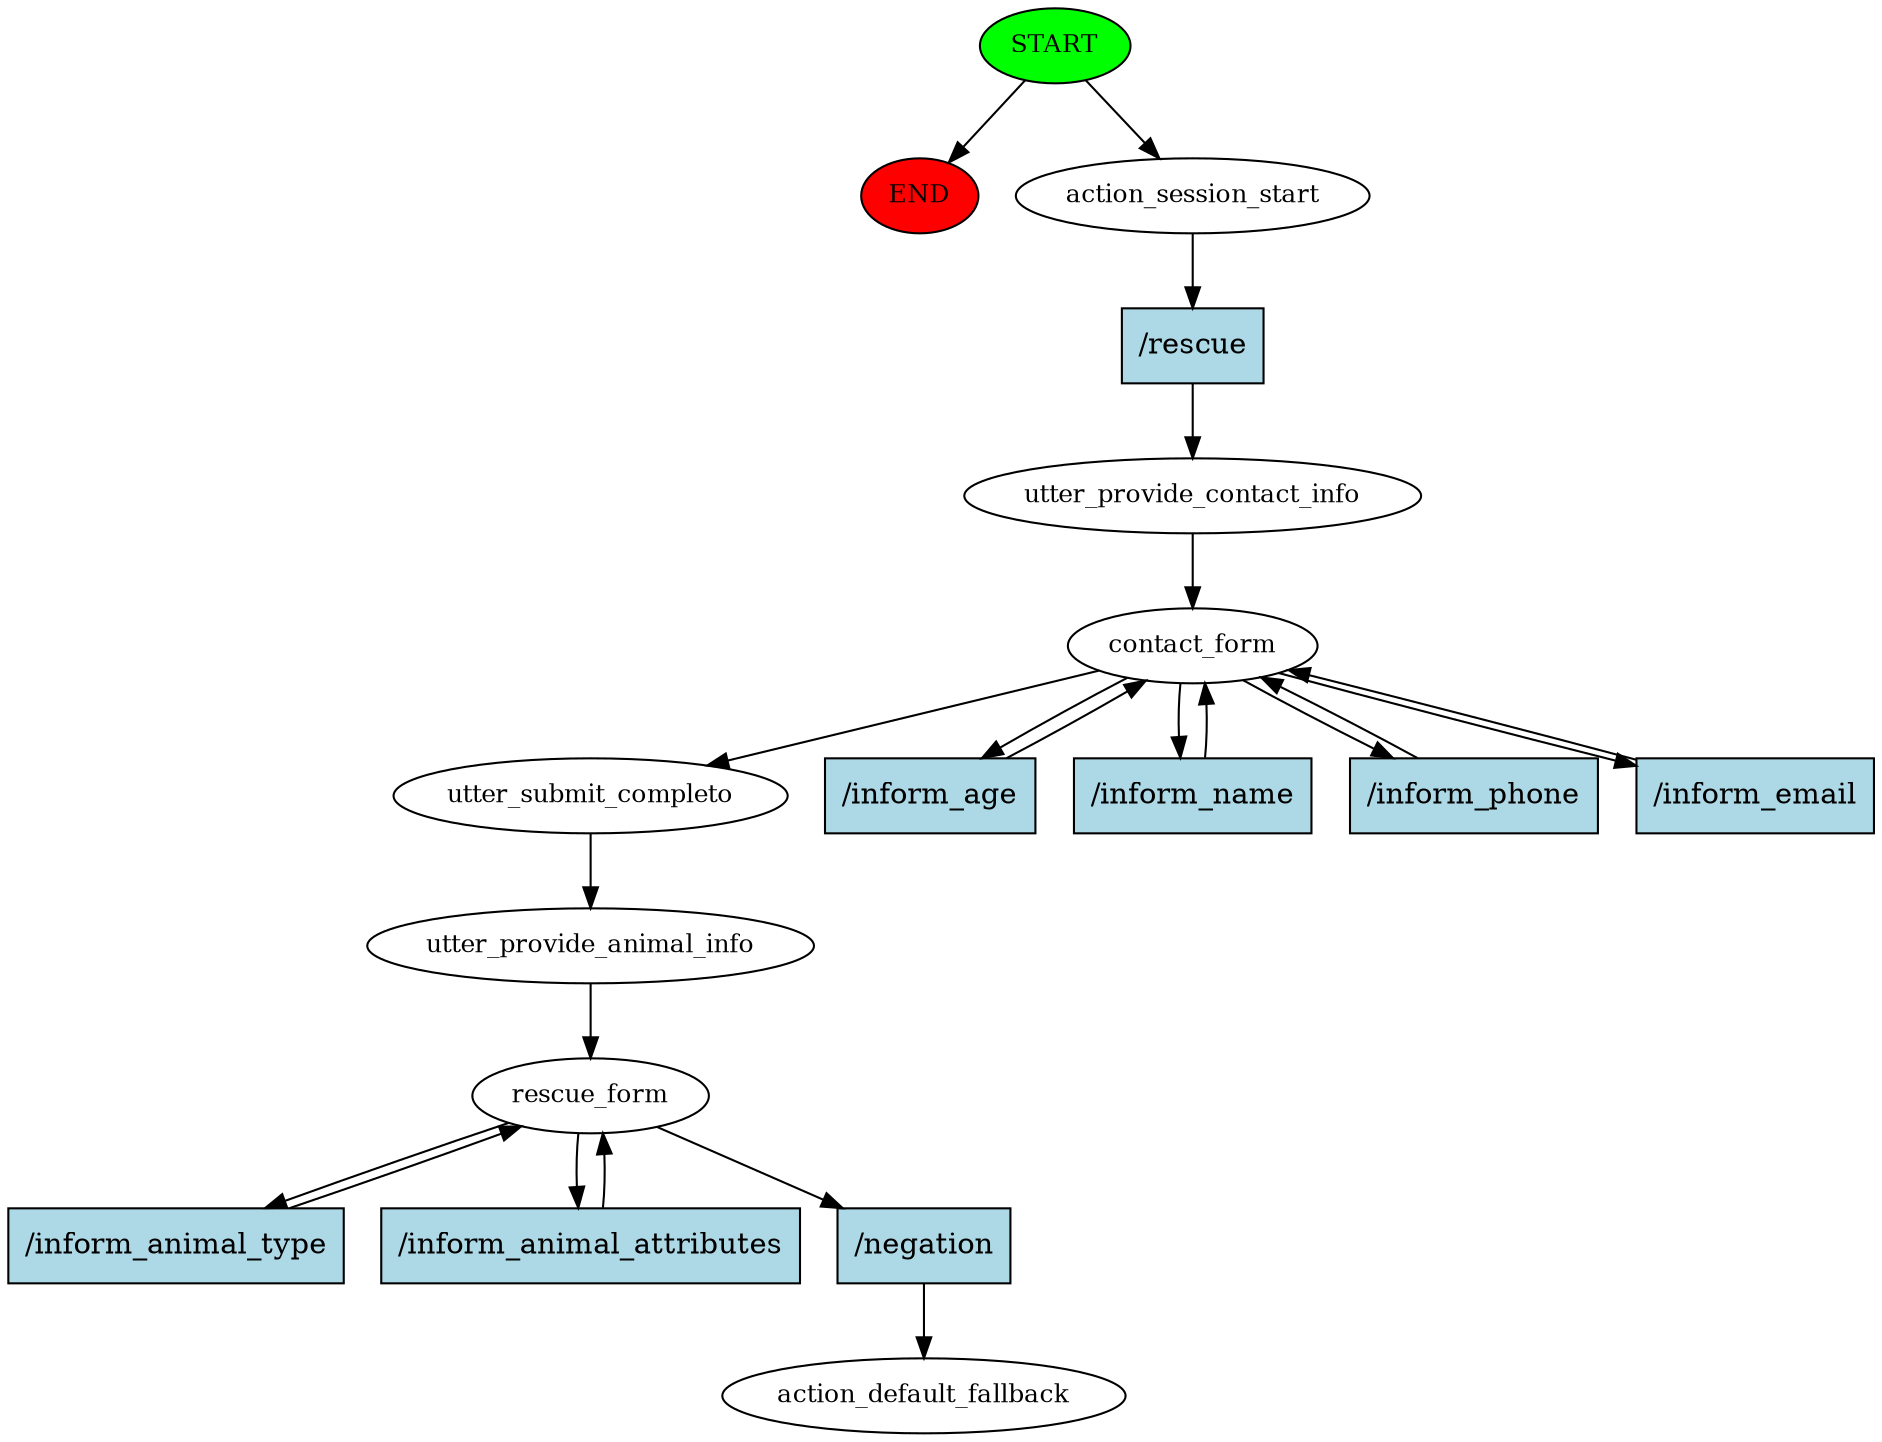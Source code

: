 digraph  {
0 [class="start active", fillcolor=green, fontsize=12, label=START, style=filled];
"-1" [class=end, fillcolor=red, fontsize=12, label=END, style=filled];
1 [class=active, fontsize=12, label=action_session_start];
2 [class=active, fontsize=12, label=utter_provide_contact_info];
3 [class=active, fontsize=12, label=contact_form];
8 [class=active, fontsize=12, label=utter_submit_completo];
9 [class=active, fontsize=12, label=utter_provide_animal_info];
10 [class=active, fontsize=12, label=rescue_form];
13 [class="dashed active", fontsize=12, label=action_default_fallback];
14 [class="intent active", fillcolor=lightblue, label="/rescue", shape=rect, style=filled];
15 [class="intent active", fillcolor=lightblue, label="/inform_age", shape=rect, style=filled];
16 [class="intent active", fillcolor=lightblue, label="/inform_name", shape=rect, style=filled];
17 [class="intent active", fillcolor=lightblue, label="/inform_phone", shape=rect, style=filled];
18 [class="intent active", fillcolor=lightblue, label="/inform_email", shape=rect, style=filled];
19 [class="intent active", fillcolor=lightblue, label="/inform_animal_type", shape=rect, style=filled];
20 [class="intent active", fillcolor=lightblue, label="/inform_animal_attributes", shape=rect, style=filled];
21 [class="intent active", fillcolor=lightblue, label="/negation", shape=rect, style=filled];
0 -> "-1"  [class="", key=NONE, label=""];
0 -> 1  [class=active, key=NONE, label=""];
1 -> 14  [class=active, key=0];
2 -> 3  [class=active, key=NONE, label=""];
3 -> 8  [class=active, key=NONE, label=""];
3 -> 15  [class=active, key=0];
3 -> 16  [class=active, key=0];
3 -> 17  [class=active, key=0];
3 -> 18  [class=active, key=0];
8 -> 9  [class=active, key=NONE, label=""];
9 -> 10  [class=active, key=NONE, label=""];
10 -> 19  [class=active, key=0];
10 -> 20  [class=active, key=0];
10 -> 21  [class=active, key=0];
14 -> 2  [class=active, key=0];
15 -> 3  [class=active, key=0];
16 -> 3  [class=active, key=0];
17 -> 3  [class=active, key=0];
18 -> 3  [class=active, key=0];
19 -> 10  [class=active, key=0];
20 -> 10  [class=active, key=0];
21 -> 13  [class=active, key=0];
}
